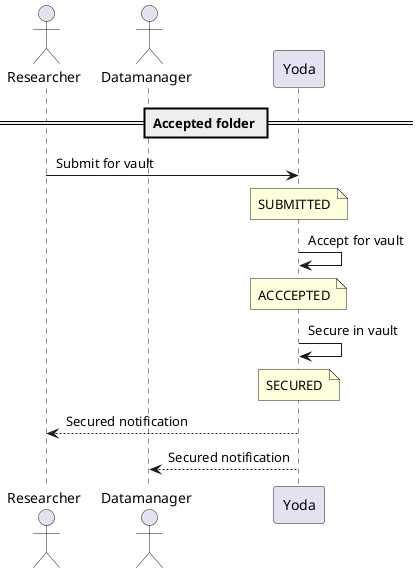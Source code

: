 @startuml
skinparam padding 2
skinparam shadowing false

actor       Researcher  as researcher
actor       Datamanager as datamanager
participant Yoda        as yoda

== Accepted folder ==
researcher   -> yoda        : Submit for vault
note over yoda              : SUBMITTED
yoda         -> yoda        : Accept for vault
note over yoda              : ACCCEPTED
yoda         -> yoda        : Secure in vault
note over yoda              : SECURED
yoda        --> researcher  : Secured notification
yoda        --> datamanager : Secured notification
@enduml
